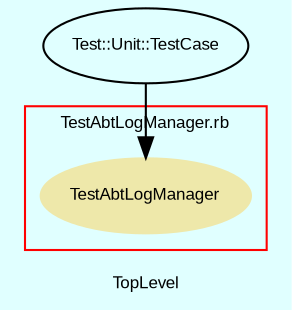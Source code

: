 digraph TopLevel {
    compound = true
    bgcolor = lightcyan1
    fontname = Arial
    fontsize = 8
    label = "TopLevel"
    node [
        fontname = Arial,
        fontsize = 8,
        color = black
    ]

    subgraph cluster_12 {
        fontname = Arial
        color = red
        label = "TestAbtLogManager.rb"
        TestAbtLogManager [
            fontcolor = black,
            URL = "classes/TestAbtLogManager.html",
            shape = ellipse,
            color = palegoldenrod,
            style = filled,
            label = "TestAbtLogManager"
        ]

    }

    Test__Unit__TestCase [
        URL = "classes/Test/Unit/TestCase.html",
        label = "Test::Unit::TestCase"
    ]

    Test__Unit__TestCase -> TestAbtLogManager [

    ]

}

